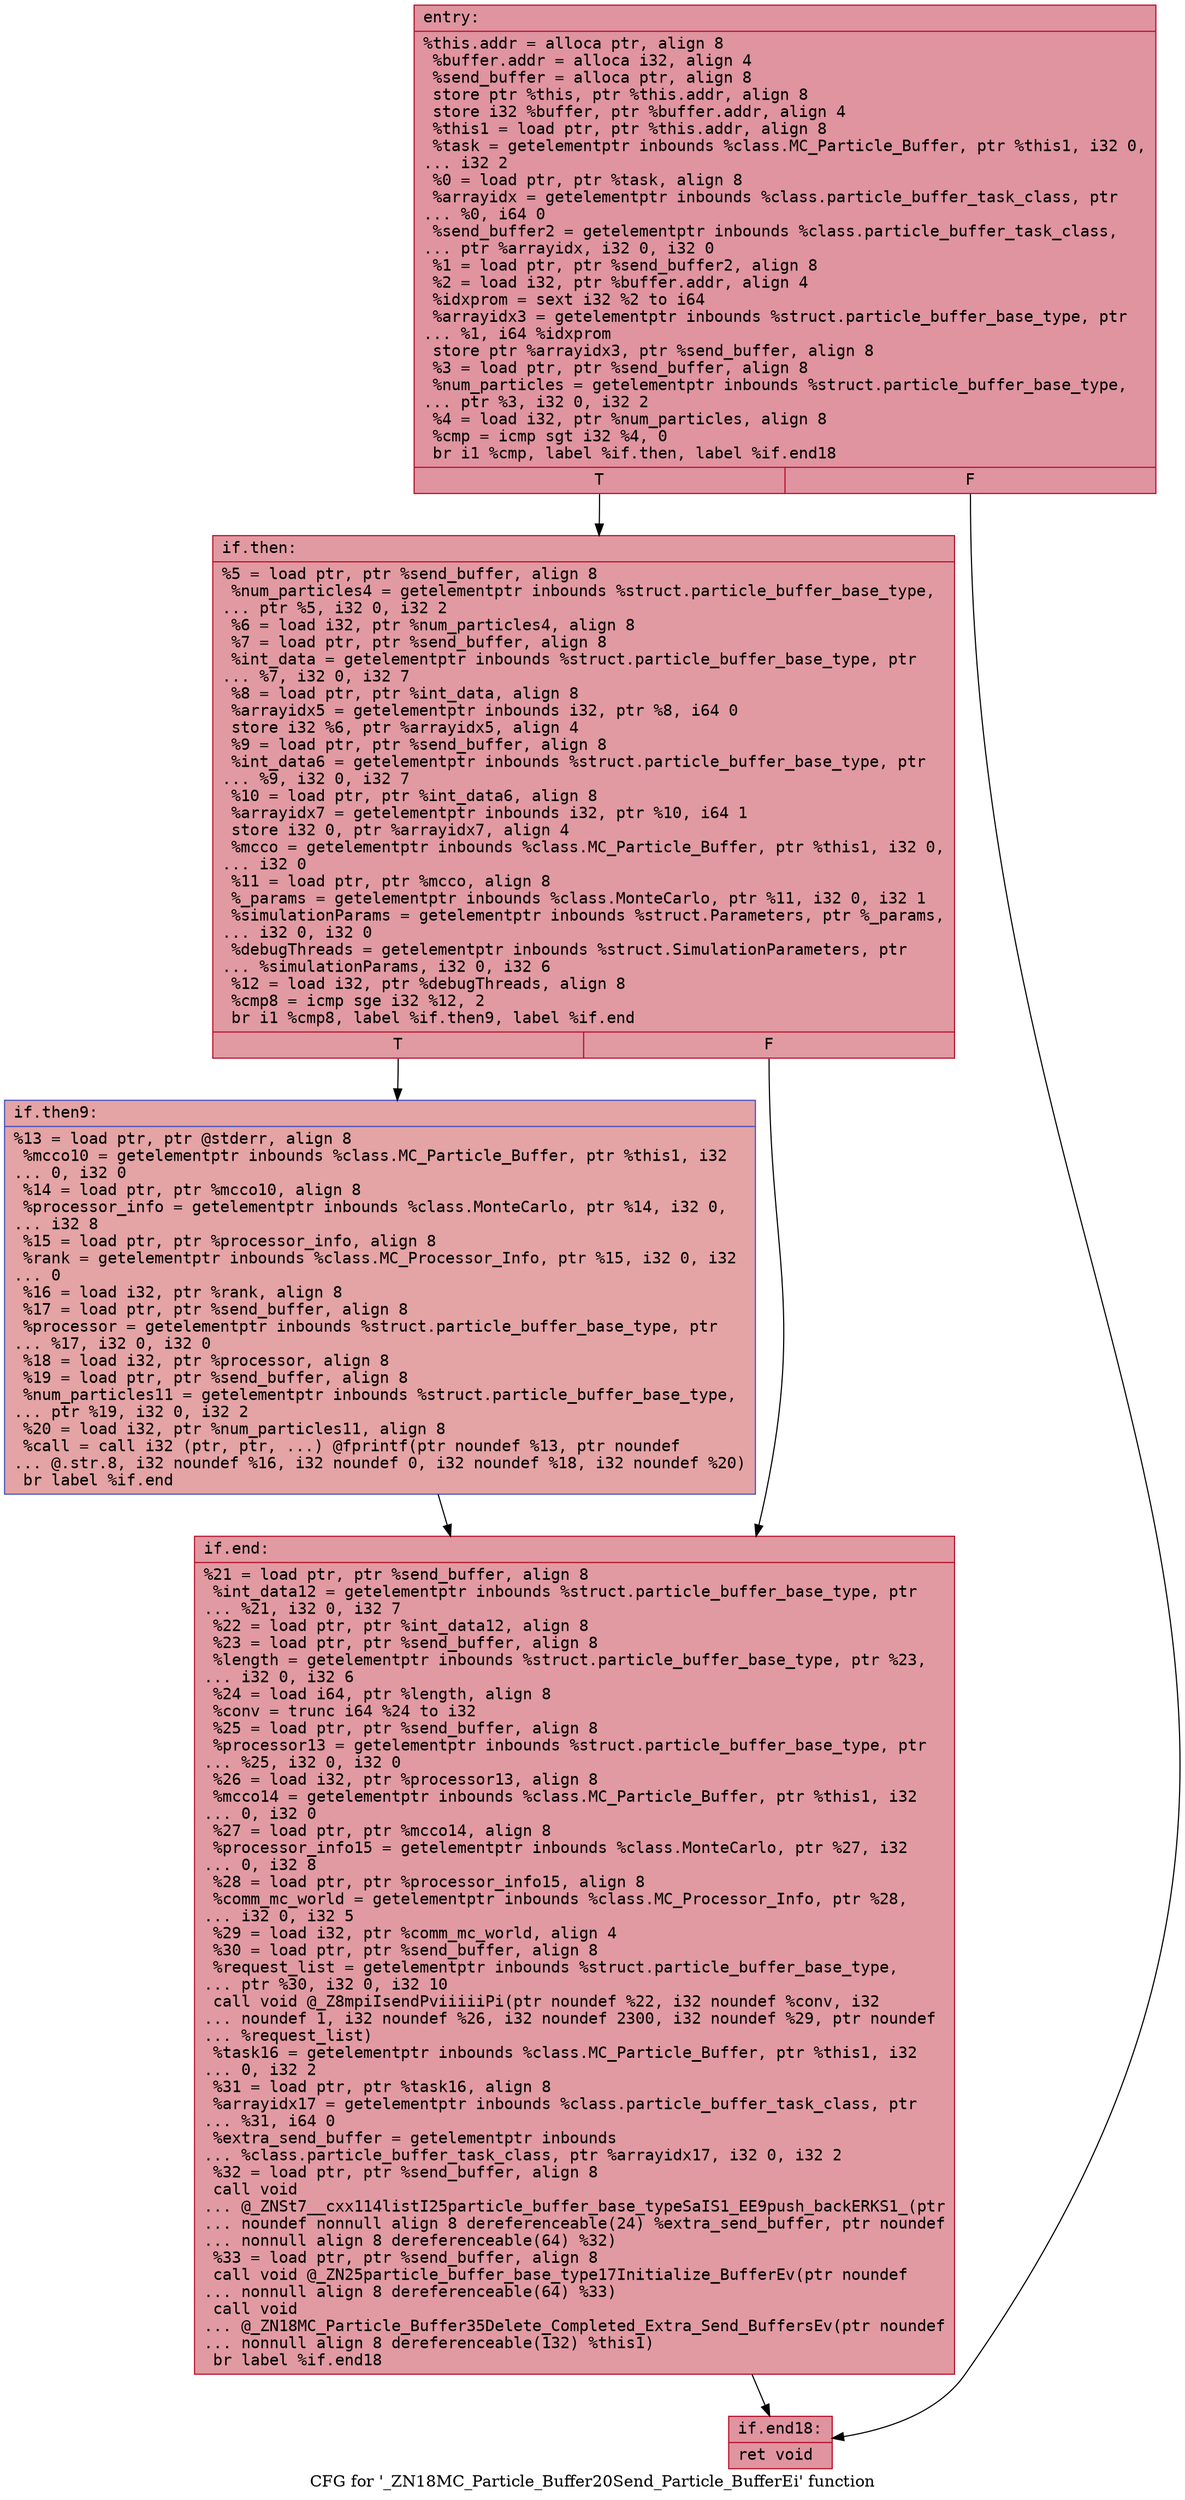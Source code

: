 digraph "CFG for '_ZN18MC_Particle_Buffer20Send_Particle_BufferEi' function" {
	label="CFG for '_ZN18MC_Particle_Buffer20Send_Particle_BufferEi' function";

	Node0x558b6948d420 [shape=record,color="#b70d28ff", style=filled, fillcolor="#b70d2870" fontname="Courier",label="{entry:\l|  %this.addr = alloca ptr, align 8\l  %buffer.addr = alloca i32, align 4\l  %send_buffer = alloca ptr, align 8\l  store ptr %this, ptr %this.addr, align 8\l  store i32 %buffer, ptr %buffer.addr, align 4\l  %this1 = load ptr, ptr %this.addr, align 8\l  %task = getelementptr inbounds %class.MC_Particle_Buffer, ptr %this1, i32 0,\l... i32 2\l  %0 = load ptr, ptr %task, align 8\l  %arrayidx = getelementptr inbounds %class.particle_buffer_task_class, ptr\l... %0, i64 0\l  %send_buffer2 = getelementptr inbounds %class.particle_buffer_task_class,\l... ptr %arrayidx, i32 0, i32 0\l  %1 = load ptr, ptr %send_buffer2, align 8\l  %2 = load i32, ptr %buffer.addr, align 4\l  %idxprom = sext i32 %2 to i64\l  %arrayidx3 = getelementptr inbounds %struct.particle_buffer_base_type, ptr\l... %1, i64 %idxprom\l  store ptr %arrayidx3, ptr %send_buffer, align 8\l  %3 = load ptr, ptr %send_buffer, align 8\l  %num_particles = getelementptr inbounds %struct.particle_buffer_base_type,\l... ptr %3, i32 0, i32 2\l  %4 = load i32, ptr %num_particles, align 8\l  %cmp = icmp sgt i32 %4, 0\l  br i1 %cmp, label %if.then, label %if.end18\l|{<s0>T|<s1>F}}"];
	Node0x558b6948d420:s0 -> Node0x558b6948e220[tooltip="entry -> if.then\nProbability 62.50%" ];
	Node0x558b6948d420:s1 -> Node0x558b6948e290[tooltip="entry -> if.end18\nProbability 37.50%" ];
	Node0x558b6948e220 [shape=record,color="#b70d28ff", style=filled, fillcolor="#bb1b2c70" fontname="Courier",label="{if.then:\l|  %5 = load ptr, ptr %send_buffer, align 8\l  %num_particles4 = getelementptr inbounds %struct.particle_buffer_base_type,\l... ptr %5, i32 0, i32 2\l  %6 = load i32, ptr %num_particles4, align 8\l  %7 = load ptr, ptr %send_buffer, align 8\l  %int_data = getelementptr inbounds %struct.particle_buffer_base_type, ptr\l... %7, i32 0, i32 7\l  %8 = load ptr, ptr %int_data, align 8\l  %arrayidx5 = getelementptr inbounds i32, ptr %8, i64 0\l  store i32 %6, ptr %arrayidx5, align 4\l  %9 = load ptr, ptr %send_buffer, align 8\l  %int_data6 = getelementptr inbounds %struct.particle_buffer_base_type, ptr\l... %9, i32 0, i32 7\l  %10 = load ptr, ptr %int_data6, align 8\l  %arrayidx7 = getelementptr inbounds i32, ptr %10, i64 1\l  store i32 0, ptr %arrayidx7, align 4\l  %mcco = getelementptr inbounds %class.MC_Particle_Buffer, ptr %this1, i32 0,\l... i32 0\l  %11 = load ptr, ptr %mcco, align 8\l  %_params = getelementptr inbounds %class.MonteCarlo, ptr %11, i32 0, i32 1\l  %simulationParams = getelementptr inbounds %struct.Parameters, ptr %_params,\l... i32 0, i32 0\l  %debugThreads = getelementptr inbounds %struct.SimulationParameters, ptr\l... %simulationParams, i32 0, i32 6\l  %12 = load i32, ptr %debugThreads, align 8\l  %cmp8 = icmp sge i32 %12, 2\l  br i1 %cmp8, label %if.then9, label %if.end\l|{<s0>T|<s1>F}}"];
	Node0x558b6948e220:s0 -> Node0x558b6948e080[tooltip="if.then -> if.then9\nProbability 50.00%" ];
	Node0x558b6948e220:s1 -> Node0x558b6948f410[tooltip="if.then -> if.end\nProbability 50.00%" ];
	Node0x558b6948e080 [shape=record,color="#3d50c3ff", style=filled, fillcolor="#c32e3170" fontname="Courier",label="{if.then9:\l|  %13 = load ptr, ptr @stderr, align 8\l  %mcco10 = getelementptr inbounds %class.MC_Particle_Buffer, ptr %this1, i32\l... 0, i32 0\l  %14 = load ptr, ptr %mcco10, align 8\l  %processor_info = getelementptr inbounds %class.MonteCarlo, ptr %14, i32 0,\l... i32 8\l  %15 = load ptr, ptr %processor_info, align 8\l  %rank = getelementptr inbounds %class.MC_Processor_Info, ptr %15, i32 0, i32\l... 0\l  %16 = load i32, ptr %rank, align 8\l  %17 = load ptr, ptr %send_buffer, align 8\l  %processor = getelementptr inbounds %struct.particle_buffer_base_type, ptr\l... %17, i32 0, i32 0\l  %18 = load i32, ptr %processor, align 8\l  %19 = load ptr, ptr %send_buffer, align 8\l  %num_particles11 = getelementptr inbounds %struct.particle_buffer_base_type,\l... ptr %19, i32 0, i32 2\l  %20 = load i32, ptr %num_particles11, align 8\l  %call = call i32 (ptr, ptr, ...) @fprintf(ptr noundef %13, ptr noundef\l... @.str.8, i32 noundef %16, i32 noundef 0, i32 noundef %18, i32 noundef %20)\l  br label %if.end\l}"];
	Node0x558b6948e080 -> Node0x558b6948f410[tooltip="if.then9 -> if.end\nProbability 100.00%" ];
	Node0x558b6948f410 [shape=record,color="#b70d28ff", style=filled, fillcolor="#bb1b2c70" fontname="Courier",label="{if.end:\l|  %21 = load ptr, ptr %send_buffer, align 8\l  %int_data12 = getelementptr inbounds %struct.particle_buffer_base_type, ptr\l... %21, i32 0, i32 7\l  %22 = load ptr, ptr %int_data12, align 8\l  %23 = load ptr, ptr %send_buffer, align 8\l  %length = getelementptr inbounds %struct.particle_buffer_base_type, ptr %23,\l... i32 0, i32 6\l  %24 = load i64, ptr %length, align 8\l  %conv = trunc i64 %24 to i32\l  %25 = load ptr, ptr %send_buffer, align 8\l  %processor13 = getelementptr inbounds %struct.particle_buffer_base_type, ptr\l... %25, i32 0, i32 0\l  %26 = load i32, ptr %processor13, align 8\l  %mcco14 = getelementptr inbounds %class.MC_Particle_Buffer, ptr %this1, i32\l... 0, i32 0\l  %27 = load ptr, ptr %mcco14, align 8\l  %processor_info15 = getelementptr inbounds %class.MonteCarlo, ptr %27, i32\l... 0, i32 8\l  %28 = load ptr, ptr %processor_info15, align 8\l  %comm_mc_world = getelementptr inbounds %class.MC_Processor_Info, ptr %28,\l... i32 0, i32 5\l  %29 = load i32, ptr %comm_mc_world, align 4\l  %30 = load ptr, ptr %send_buffer, align 8\l  %request_list = getelementptr inbounds %struct.particle_buffer_base_type,\l... ptr %30, i32 0, i32 10\l  call void @_Z8mpiIsendPviiiiiPi(ptr noundef %22, i32 noundef %conv, i32\l... noundef 1, i32 noundef %26, i32 noundef 2300, i32 noundef %29, ptr noundef\l... %request_list)\l  %task16 = getelementptr inbounds %class.MC_Particle_Buffer, ptr %this1, i32\l... 0, i32 2\l  %31 = load ptr, ptr %task16, align 8\l  %arrayidx17 = getelementptr inbounds %class.particle_buffer_task_class, ptr\l... %31, i64 0\l  %extra_send_buffer = getelementptr inbounds\l... %class.particle_buffer_task_class, ptr %arrayidx17, i32 0, i32 2\l  %32 = load ptr, ptr %send_buffer, align 8\l  call void\l... @_ZNSt7__cxx114listI25particle_buffer_base_typeSaIS1_EE9push_backERKS1_(ptr\l... noundef nonnull align 8 dereferenceable(24) %extra_send_buffer, ptr noundef\l... nonnull align 8 dereferenceable(64) %32)\l  %33 = load ptr, ptr %send_buffer, align 8\l  call void @_ZN25particle_buffer_base_type17Initialize_BufferEv(ptr noundef\l... nonnull align 8 dereferenceable(64) %33)\l  call void\l... @_ZN18MC_Particle_Buffer35Delete_Completed_Extra_Send_BuffersEv(ptr noundef\l... nonnull align 8 dereferenceable(132) %this1)\l  br label %if.end18\l}"];
	Node0x558b6948f410 -> Node0x558b6948e290[tooltip="if.end -> if.end18\nProbability 100.00%" ];
	Node0x558b6948e290 [shape=record,color="#b70d28ff", style=filled, fillcolor="#b70d2870" fontname="Courier",label="{if.end18:\l|  ret void\l}"];
}
